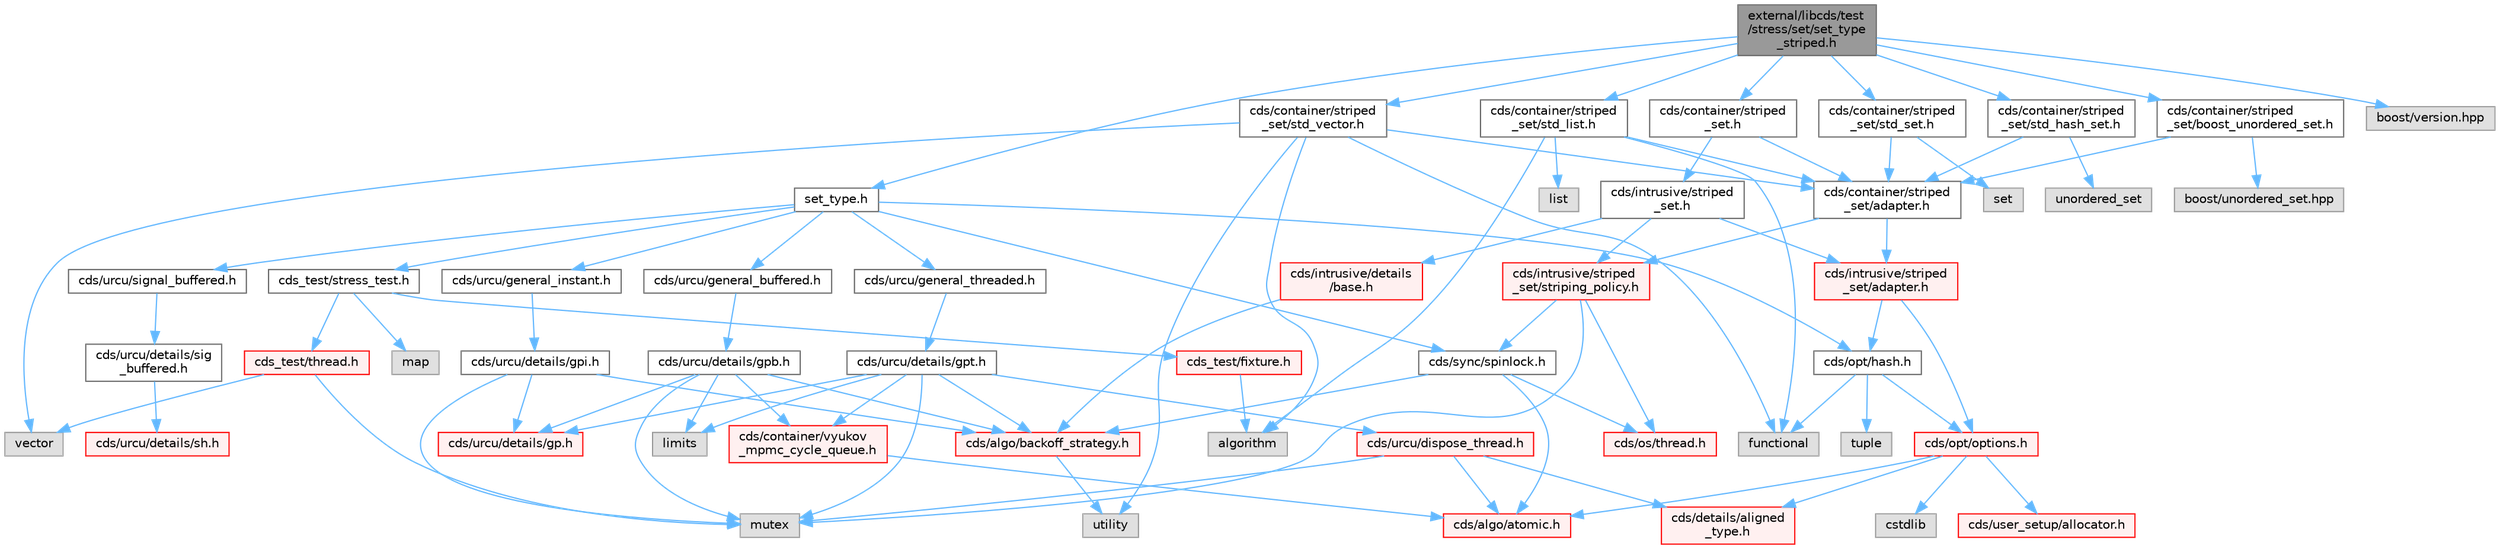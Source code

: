 digraph "external/libcds/test/stress/set/set_type_striped.h"
{
 // LATEX_PDF_SIZE
  bgcolor="transparent";
  edge [fontname=Helvetica,fontsize=10,labelfontname=Helvetica,labelfontsize=10];
  node [fontname=Helvetica,fontsize=10,shape=box,height=0.2,width=0.4];
  Node1 [id="Node000001",label="external/libcds/test\l/stress/set/set_type\l_striped.h",height=0.2,width=0.4,color="gray40", fillcolor="grey60", style="filled", fontcolor="black",tooltip=" "];
  Node1 -> Node2 [id="edge1_Node000001_Node000002",color="steelblue1",style="solid",tooltip=" "];
  Node2 [id="Node000002",label="set_type.h",height=0.2,width=0.4,color="grey40", fillcolor="white", style="filled",URL="$set__type_8h.html",tooltip=" "];
  Node2 -> Node3 [id="edge2_Node000002_Node000003",color="steelblue1",style="solid",tooltip=" "];
  Node3 [id="Node000003",label="cds/urcu/general_instant.h",height=0.2,width=0.4,color="grey40", fillcolor="white", style="filled",URL="$general__instant_8h.html",tooltip=" "];
  Node3 -> Node4 [id="edge3_Node000003_Node000004",color="steelblue1",style="solid",tooltip=" "];
  Node4 [id="Node000004",label="cds/urcu/details/gpi.h",height=0.2,width=0.4,color="grey40", fillcolor="white", style="filled",URL="$gpi_8h.html",tooltip=" "];
  Node4 -> Node5 [id="edge4_Node000004_Node000005",color="steelblue1",style="solid",tooltip=" "];
  Node5 [id="Node000005",label="mutex",height=0.2,width=0.4,color="grey60", fillcolor="#E0E0E0", style="filled",tooltip=" "];
  Node4 -> Node6 [id="edge5_Node000004_Node000006",color="steelblue1",style="solid",tooltip=" "];
  Node6 [id="Node000006",label="cds/urcu/details/gp.h",height=0.2,width=0.4,color="red", fillcolor="#FFF0F0", style="filled",URL="$gp_8h.html",tooltip=" "];
  Node4 -> Node54 [id="edge6_Node000004_Node000054",color="steelblue1",style="solid",tooltip=" "];
  Node54 [id="Node000054",label="cds/algo/backoff_strategy.h",height=0.2,width=0.4,color="red", fillcolor="#FFF0F0", style="filled",URL="$backoff__strategy_8h.html",tooltip=" "];
  Node54 -> Node42 [id="edge7_Node000054_Node000042",color="steelblue1",style="solid",tooltip=" "];
  Node42 [id="Node000042",label="utility",height=0.2,width=0.4,color="grey60", fillcolor="#E0E0E0", style="filled",tooltip=" "];
  Node2 -> Node58 [id="edge8_Node000002_Node000058",color="steelblue1",style="solid",tooltip=" "];
  Node58 [id="Node000058",label="cds/urcu/general_buffered.h",height=0.2,width=0.4,color="grey40", fillcolor="white", style="filled",URL="$general__buffered_8h.html",tooltip=" "];
  Node58 -> Node59 [id="edge9_Node000058_Node000059",color="steelblue1",style="solid",tooltip=" "];
  Node59 [id="Node000059",label="cds/urcu/details/gpb.h",height=0.2,width=0.4,color="grey40", fillcolor="white", style="filled",URL="$gpb_8h.html",tooltip=" "];
  Node59 -> Node5 [id="edge10_Node000059_Node000005",color="steelblue1",style="solid",tooltip=" "];
  Node59 -> Node60 [id="edge11_Node000059_Node000060",color="steelblue1",style="solid",tooltip=" "];
  Node60 [id="Node000060",label="limits",height=0.2,width=0.4,color="grey60", fillcolor="#E0E0E0", style="filled",tooltip=" "];
  Node59 -> Node6 [id="edge12_Node000059_Node000006",color="steelblue1",style="solid",tooltip=" "];
  Node59 -> Node54 [id="edge13_Node000059_Node000054",color="steelblue1",style="solid",tooltip=" "];
  Node59 -> Node61 [id="edge14_Node000059_Node000061",color="steelblue1",style="solid",tooltip=" "];
  Node61 [id="Node000061",label="cds/container/vyukov\l_mpmc_cycle_queue.h",height=0.2,width=0.4,color="red", fillcolor="#FFF0F0", style="filled",URL="$container_2vyukov__mpmc__cycle__queue_8h.html",tooltip=" "];
  Node61 -> Node9 [id="edge15_Node000061_Node000009",color="steelblue1",style="solid",tooltip=" "];
  Node9 [id="Node000009",label="cds/algo/atomic.h",height=0.2,width=0.4,color="red", fillcolor="#FFF0F0", style="filled",URL="$external_2libcds_2cds_2algo_2atomic_8h.html",tooltip=" "];
  Node2 -> Node72 [id="edge16_Node000002_Node000072",color="steelblue1",style="solid",tooltip=" "];
  Node72 [id="Node000072",label="cds/urcu/general_threaded.h",height=0.2,width=0.4,color="grey40", fillcolor="white", style="filled",URL="$general__threaded_8h.html",tooltip=" "];
  Node72 -> Node73 [id="edge17_Node000072_Node000073",color="steelblue1",style="solid",tooltip=" "];
  Node73 [id="Node000073",label="cds/urcu/details/gpt.h",height=0.2,width=0.4,color="grey40", fillcolor="white", style="filled",URL="$gpt_8h.html",tooltip=" "];
  Node73 -> Node5 [id="edge18_Node000073_Node000005",color="steelblue1",style="solid",tooltip=" "];
  Node73 -> Node60 [id="edge19_Node000073_Node000060",color="steelblue1",style="solid",tooltip=" "];
  Node73 -> Node6 [id="edge20_Node000073_Node000006",color="steelblue1",style="solid",tooltip=" "];
  Node73 -> Node74 [id="edge21_Node000073_Node000074",color="steelblue1",style="solid",tooltip=" "];
  Node74 [id="Node000074",label="cds/urcu/dispose_thread.h",height=0.2,width=0.4,color="red", fillcolor="#FFF0F0", style="filled",URL="$dispose__thread_8h.html",tooltip=" "];
  Node74 -> Node5 [id="edge22_Node000074_Node000005",color="steelblue1",style="solid",tooltip=" "];
  Node74 -> Node67 [id="edge23_Node000074_Node000067",color="steelblue1",style="solid",tooltip=" "];
  Node67 [id="Node000067",label="cds/details/aligned\l_type.h",height=0.2,width=0.4,color="red", fillcolor="#FFF0F0", style="filled",URL="$aligned__type_8h.html",tooltip=" "];
  Node74 -> Node9 [id="edge24_Node000074_Node000009",color="steelblue1",style="solid",tooltip=" "];
  Node73 -> Node54 [id="edge25_Node000073_Node000054",color="steelblue1",style="solid",tooltip=" "];
  Node73 -> Node61 [id="edge26_Node000073_Node000061",color="steelblue1",style="solid",tooltip=" "];
  Node2 -> Node76 [id="edge27_Node000002_Node000076",color="steelblue1",style="solid",tooltip=" "];
  Node76 [id="Node000076",label="cds/urcu/signal_buffered.h",height=0.2,width=0.4,color="grey40", fillcolor="white", style="filled",URL="$signal__buffered_8h.html",tooltip=" "];
  Node76 -> Node77 [id="edge28_Node000076_Node000077",color="steelblue1",style="solid",tooltip=" "];
  Node77 [id="Node000077",label="cds/urcu/details/sig\l_buffered.h",height=0.2,width=0.4,color="grey40", fillcolor="white", style="filled",URL="$sig__buffered_8h.html",tooltip=" "];
  Node77 -> Node78 [id="edge29_Node000077_Node000078",color="steelblue1",style="solid",tooltip=" "];
  Node78 [id="Node000078",label="cds/urcu/details/sh.h",height=0.2,width=0.4,color="red", fillcolor="#FFF0F0", style="filled",URL="$sh_8h.html",tooltip=" "];
  Node2 -> Node79 [id="edge30_Node000002_Node000079",color="steelblue1",style="solid",tooltip=" "];
  Node79 [id="Node000079",label="cds/opt/hash.h",height=0.2,width=0.4,color="grey40", fillcolor="white", style="filled",URL="$external_2libcds_2cds_2opt_2hash_8h.html",tooltip=" "];
  Node79 -> Node80 [id="edge31_Node000079_Node000080",color="steelblue1",style="solid",tooltip=" "];
  Node80 [id="Node000080",label="tuple",height=0.2,width=0.4,color="grey60", fillcolor="#E0E0E0", style="filled",tooltip=" "];
  Node79 -> Node81 [id="edge32_Node000079_Node000081",color="steelblue1",style="solid",tooltip=" "];
  Node81 [id="Node000081",label="functional",height=0.2,width=0.4,color="grey60", fillcolor="#E0E0E0", style="filled",tooltip=" "];
  Node79 -> Node66 [id="edge33_Node000079_Node000066",color="steelblue1",style="solid",tooltip=" "];
  Node66 [id="Node000066",label="cds/opt/options.h",height=0.2,width=0.4,color="red", fillcolor="#FFF0F0", style="filled",URL="$opt_2options_8h.html",tooltip=" "];
  Node66 -> Node39 [id="edge34_Node000066_Node000039",color="steelblue1",style="solid",tooltip=" "];
  Node39 [id="Node000039",label="cstdlib",height=0.2,width=0.4,color="grey60", fillcolor="#E0E0E0", style="filled",tooltip=" "];
  Node66 -> Node67 [id="edge35_Node000066_Node000067",color="steelblue1",style="solid",tooltip=" "];
  Node66 -> Node27 [id="edge36_Node000066_Node000027",color="steelblue1",style="solid",tooltip=" "];
  Node27 [id="Node000027",label="cds/user_setup/allocator.h",height=0.2,width=0.4,color="red", fillcolor="#FFF0F0", style="filled",URL="$external_2libcds_2cds_2user__setup_2allocator_8h.html",tooltip="Default implementation of allocator classes."];
  Node66 -> Node9 [id="edge37_Node000066_Node000009",color="steelblue1",style="solid",tooltip=" "];
  Node2 -> Node82 [id="edge38_Node000002_Node000082",color="steelblue1",style="solid",tooltip=" "];
  Node82 [id="Node000082",label="cds/sync/spinlock.h",height=0.2,width=0.4,color="grey40", fillcolor="white", style="filled",URL="$sync_2spinlock_8h.html",tooltip=" "];
  Node82 -> Node9 [id="edge39_Node000082_Node000009",color="steelblue1",style="solid",tooltip=" "];
  Node82 -> Node43 [id="edge40_Node000082_Node000043",color="steelblue1",style="solid",tooltip=" "];
  Node43 [id="Node000043",label="cds/os/thread.h",height=0.2,width=0.4,color="red", fillcolor="#FFF0F0", style="filled",URL="$cds_2os_2thread_8h.html",tooltip=" "];
  Node82 -> Node54 [id="edge41_Node000082_Node000054",color="steelblue1",style="solid",tooltip=" "];
  Node2 -> Node83 [id="edge42_Node000002_Node000083",color="steelblue1",style="solid",tooltip=" "];
  Node83 [id="Node000083",label="cds_test/stress_test.h",height=0.2,width=0.4,color="grey40", fillcolor="white", style="filled",URL="$stress__test_8h.html",tooltip=" "];
  Node83 -> Node84 [id="edge43_Node000083_Node000084",color="steelblue1",style="solid",tooltip=" "];
  Node84 [id="Node000084",label="map",height=0.2,width=0.4,color="grey60", fillcolor="#E0E0E0", style="filled",tooltip=" "];
  Node83 -> Node85 [id="edge44_Node000083_Node000085",color="steelblue1",style="solid",tooltip=" "];
  Node85 [id="Node000085",label="cds_test/fixture.h",height=0.2,width=0.4,color="red", fillcolor="#FFF0F0", style="filled",URL="$fixture_8h.html",tooltip=" "];
  Node85 -> Node88 [id="edge45_Node000085_Node000088",color="steelblue1",style="solid",tooltip=" "];
  Node88 [id="Node000088",label="algorithm",height=0.2,width=0.4,color="grey60", fillcolor="#E0E0E0", style="filled",tooltip=" "];
  Node83 -> Node90 [id="edge46_Node000083_Node000090",color="steelblue1",style="solid",tooltip=" "];
  Node90 [id="Node000090",label="cds_test/thread.h",height=0.2,width=0.4,color="red", fillcolor="#FFF0F0", style="filled",URL="$test_2include_2cds__test_2thread_8h.html",tooltip=" "];
  Node90 -> Node91 [id="edge47_Node000090_Node000091",color="steelblue1",style="solid",tooltip=" "];
  Node91 [id="Node000091",label="vector",height=0.2,width=0.4,color="grey60", fillcolor="#E0E0E0", style="filled",tooltip=" "];
  Node90 -> Node5 [id="edge48_Node000090_Node000005",color="steelblue1",style="solid",tooltip=" "];
  Node1 -> Node94 [id="edge49_Node000001_Node000094",color="steelblue1",style="solid",tooltip=" "];
  Node94 [id="Node000094",label="cds/container/striped\l_set/std_list.h",height=0.2,width=0.4,color="grey40", fillcolor="white", style="filled",URL="$striped__set_2std__list_8h.html",tooltip=" "];
  Node94 -> Node81 [id="edge50_Node000094_Node000081",color="steelblue1",style="solid",tooltip=" "];
  Node94 -> Node95 [id="edge51_Node000094_Node000095",color="steelblue1",style="solid",tooltip=" "];
  Node95 [id="Node000095",label="list",height=0.2,width=0.4,color="grey60", fillcolor="#E0E0E0", style="filled",tooltip=" "];
  Node94 -> Node88 [id="edge52_Node000094_Node000088",color="steelblue1",style="solid",tooltip=" "];
  Node94 -> Node96 [id="edge53_Node000094_Node000096",color="steelblue1",style="solid",tooltip=" "];
  Node96 [id="Node000096",label="cds/container/striped\l_set/adapter.h",height=0.2,width=0.4,color="grey40", fillcolor="white", style="filled",URL="$container_2striped__set_2adapter_8h.html",tooltip=" "];
  Node96 -> Node97 [id="edge54_Node000096_Node000097",color="steelblue1",style="solid",tooltip=" "];
  Node97 [id="Node000097",label="cds/intrusive/striped\l_set/adapter.h",height=0.2,width=0.4,color="red", fillcolor="#FFF0F0", style="filled",URL="$intrusive_2striped__set_2adapter_8h.html",tooltip=" "];
  Node97 -> Node66 [id="edge55_Node000097_Node000066",color="steelblue1",style="solid",tooltip=" "];
  Node97 -> Node79 [id="edge56_Node000097_Node000079",color="steelblue1",style="solid",tooltip=" "];
  Node96 -> Node100 [id="edge57_Node000096_Node000100",color="steelblue1",style="solid",tooltip=" "];
  Node100 [id="Node000100",label="cds/intrusive/striped\l_set/striping_policy.h",height=0.2,width=0.4,color="red", fillcolor="#FFF0F0", style="filled",URL="$striping__policy_8h.html",tooltip=" "];
  Node100 -> Node5 [id="edge58_Node000100_Node000005",color="steelblue1",style="solid",tooltip=" "];
  Node100 -> Node43 [id="edge59_Node000100_Node000043",color="steelblue1",style="solid",tooltip=" "];
  Node100 -> Node82 [id="edge60_Node000100_Node000082",color="steelblue1",style="solid",tooltip=" "];
  Node1 -> Node102 [id="edge61_Node000001_Node000102",color="steelblue1",style="solid",tooltip=" "];
  Node102 [id="Node000102",label="cds/container/striped\l_set/std_vector.h",height=0.2,width=0.4,color="grey40", fillcolor="white", style="filled",URL="$std__vector_8h.html",tooltip=" "];
  Node102 -> Node81 [id="edge62_Node000102_Node000081",color="steelblue1",style="solid",tooltip=" "];
  Node102 -> Node91 [id="edge63_Node000102_Node000091",color="steelblue1",style="solid",tooltip=" "];
  Node102 -> Node88 [id="edge64_Node000102_Node000088",color="steelblue1",style="solid",tooltip=" "];
  Node102 -> Node42 [id="edge65_Node000102_Node000042",color="steelblue1",style="solid",tooltip=" "];
  Node102 -> Node96 [id="edge66_Node000102_Node000096",color="steelblue1",style="solid",tooltip=" "];
  Node1 -> Node103 [id="edge67_Node000001_Node000103",color="steelblue1",style="solid",tooltip=" "];
  Node103 [id="Node000103",label="cds/container/striped\l_set/std_set.h",height=0.2,width=0.4,color="grey40", fillcolor="white", style="filled",URL="$std__set_8h.html",tooltip=" "];
  Node103 -> Node96 [id="edge68_Node000103_Node000096",color="steelblue1",style="solid",tooltip=" "];
  Node103 -> Node104 [id="edge69_Node000103_Node000104",color="steelblue1",style="solid",tooltip=" "];
  Node104 [id="Node000104",label="set",height=0.2,width=0.4,color="grey60", fillcolor="#E0E0E0", style="filled",tooltip=" "];
  Node1 -> Node105 [id="edge70_Node000001_Node000105",color="steelblue1",style="solid",tooltip=" "];
  Node105 [id="Node000105",label="cds/container/striped\l_set/std_hash_set.h",height=0.2,width=0.4,color="grey40", fillcolor="white", style="filled",URL="$std__hash__set_8h.html",tooltip=" "];
  Node105 -> Node96 [id="edge71_Node000105_Node000096",color="steelblue1",style="solid",tooltip=" "];
  Node105 -> Node106 [id="edge72_Node000105_Node000106",color="steelblue1",style="solid",tooltip=" "];
  Node106 [id="Node000106",label="unordered_set",height=0.2,width=0.4,color="grey60", fillcolor="#E0E0E0", style="filled",tooltip=" "];
  Node1 -> Node107 [id="edge73_Node000001_Node000107",color="steelblue1",style="solid",tooltip=" "];
  Node107 [id="Node000107",label="cds/container/striped\l_set/boost_unordered_set.h",height=0.2,width=0.4,color="grey40", fillcolor="white", style="filled",URL="$container_2striped__set_2boost__unordered__set_8h.html",tooltip=" "];
  Node107 -> Node96 [id="edge74_Node000107_Node000096",color="steelblue1",style="solid",tooltip=" "];
  Node107 -> Node108 [id="edge75_Node000107_Node000108",color="steelblue1",style="solid",tooltip=" "];
  Node108 [id="Node000108",label="boost/unordered_set.hpp",height=0.2,width=0.4,color="grey60", fillcolor="#E0E0E0", style="filled",tooltip=" "];
  Node1 -> Node109 [id="edge76_Node000001_Node000109",color="steelblue1",style="solid",tooltip=" "];
  Node109 [id="Node000109",label="boost/version.hpp",height=0.2,width=0.4,color="grey60", fillcolor="#E0E0E0", style="filled",tooltip=" "];
  Node1 -> Node110 [id="edge77_Node000001_Node000110",color="steelblue1",style="solid",tooltip=" "];
  Node110 [id="Node000110",label="cds/container/striped\l_set.h",height=0.2,width=0.4,color="grey40", fillcolor="white", style="filled",URL="$container_2striped__set_8h.html",tooltip=" "];
  Node110 -> Node111 [id="edge78_Node000110_Node000111",color="steelblue1",style="solid",tooltip=" "];
  Node111 [id="Node000111",label="cds/intrusive/striped\l_set.h",height=0.2,width=0.4,color="grey40", fillcolor="white", style="filled",URL="$intrusive_2striped__set_8h.html",tooltip=" "];
  Node111 -> Node63 [id="edge79_Node000111_Node000063",color="steelblue1",style="solid",tooltip=" "];
  Node63 [id="Node000063",label="cds/intrusive/details\l/base.h",height=0.2,width=0.4,color="red", fillcolor="#FFF0F0", style="filled",URL="$external_2libcds_2cds_2intrusive_2details_2base_8h.html",tooltip=" "];
  Node63 -> Node54 [id="edge80_Node000063_Node000054",color="steelblue1",style="solid",tooltip=" "];
  Node111 -> Node97 [id="edge81_Node000111_Node000097",color="steelblue1",style="solid",tooltip=" "];
  Node111 -> Node100 [id="edge82_Node000111_Node000100",color="steelblue1",style="solid",tooltip=" "];
  Node110 -> Node96 [id="edge83_Node000110_Node000096",color="steelblue1",style="solid",tooltip=" "];
}
